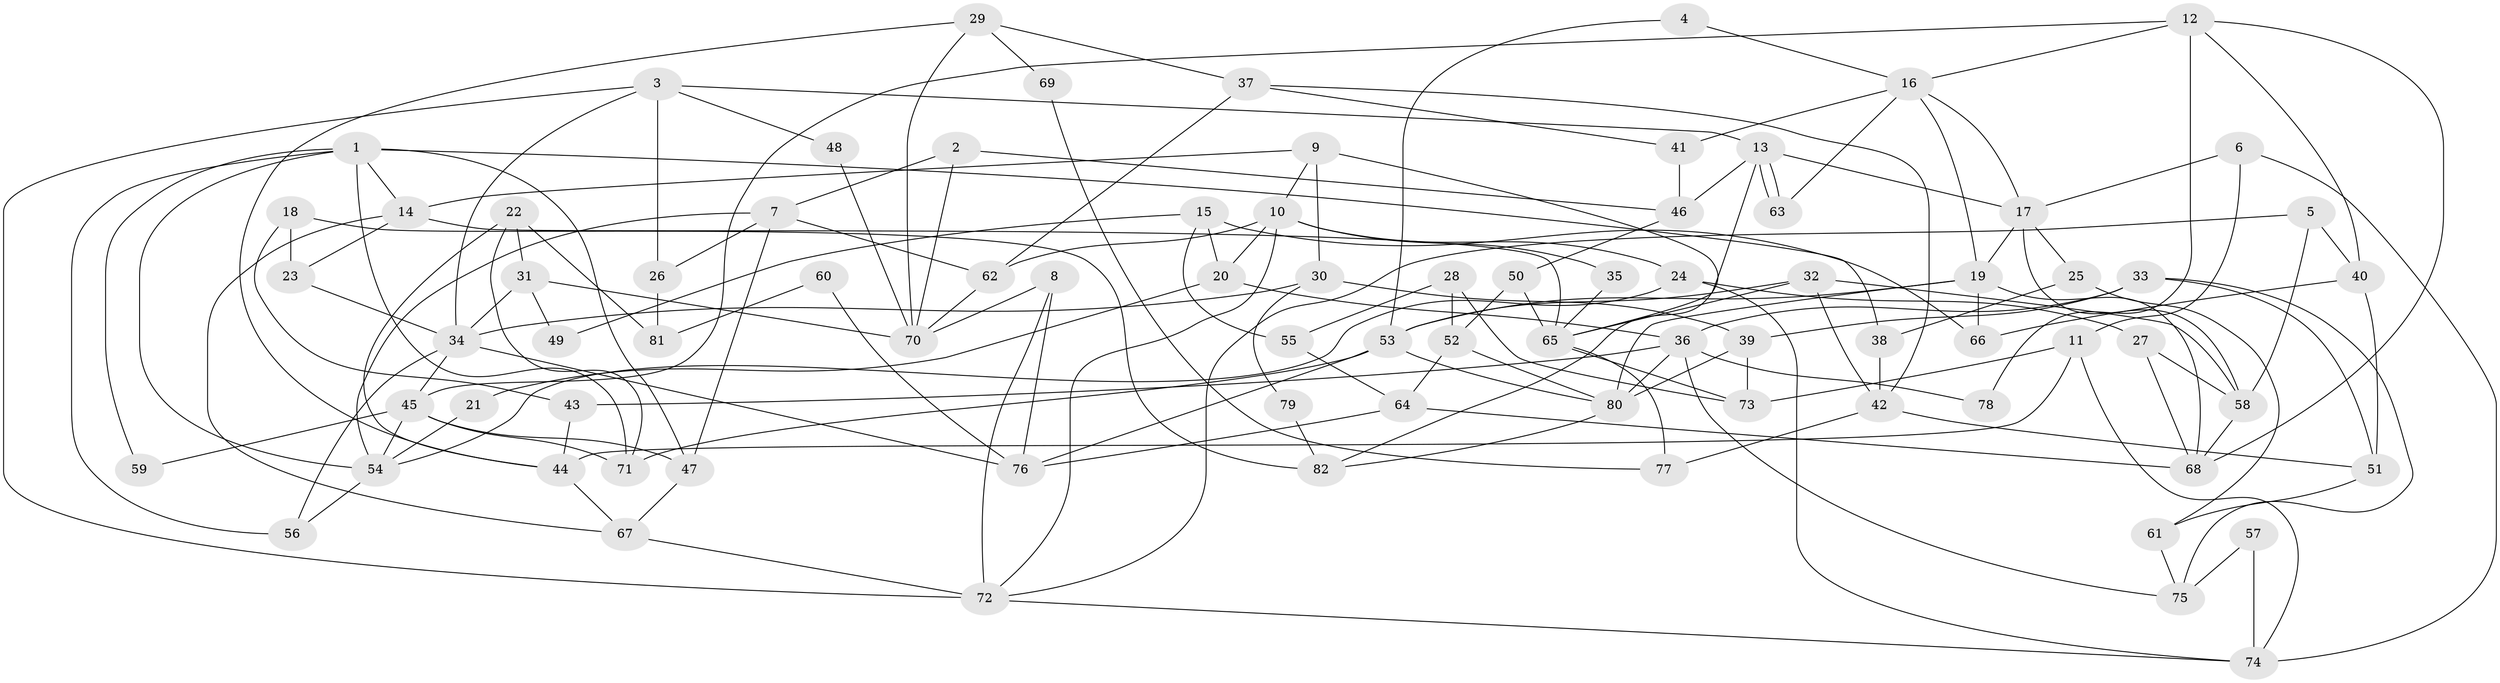// Generated by graph-tools (version 1.1) at 2025/52/03/09/25 04:52:01]
// undirected, 82 vertices, 164 edges
graph export_dot {
graph [start="1"]
  node [color=gray90,style=filled];
  1;
  2;
  3;
  4;
  5;
  6;
  7;
  8;
  9;
  10;
  11;
  12;
  13;
  14;
  15;
  16;
  17;
  18;
  19;
  20;
  21;
  22;
  23;
  24;
  25;
  26;
  27;
  28;
  29;
  30;
  31;
  32;
  33;
  34;
  35;
  36;
  37;
  38;
  39;
  40;
  41;
  42;
  43;
  44;
  45;
  46;
  47;
  48;
  49;
  50;
  51;
  52;
  53;
  54;
  55;
  56;
  57;
  58;
  59;
  60;
  61;
  62;
  63;
  64;
  65;
  66;
  67;
  68;
  69;
  70;
  71;
  72;
  73;
  74;
  75;
  76;
  77;
  78;
  79;
  80;
  81;
  82;
  1 -- 54;
  1 -- 14;
  1 -- 38;
  1 -- 47;
  1 -- 56;
  1 -- 59;
  1 -- 71;
  2 -- 70;
  2 -- 46;
  2 -- 7;
  3 -- 34;
  3 -- 13;
  3 -- 26;
  3 -- 48;
  3 -- 72;
  4 -- 53;
  4 -- 16;
  5 -- 72;
  5 -- 58;
  5 -- 40;
  6 -- 17;
  6 -- 74;
  6 -- 11;
  7 -- 47;
  7 -- 26;
  7 -- 54;
  7 -- 62;
  8 -- 76;
  8 -- 72;
  8 -- 70;
  9 -- 14;
  9 -- 10;
  9 -- 30;
  9 -- 82;
  10 -- 62;
  10 -- 72;
  10 -- 20;
  10 -- 24;
  10 -- 35;
  11 -- 73;
  11 -- 44;
  11 -- 74;
  12 -- 16;
  12 -- 45;
  12 -- 40;
  12 -- 68;
  12 -- 78;
  13 -- 17;
  13 -- 63;
  13 -- 63;
  13 -- 46;
  13 -- 65;
  14 -- 65;
  14 -- 23;
  14 -- 67;
  15 -- 66;
  15 -- 20;
  15 -- 49;
  15 -- 55;
  16 -- 17;
  16 -- 19;
  16 -- 41;
  16 -- 63;
  17 -- 58;
  17 -- 19;
  17 -- 25;
  18 -- 43;
  18 -- 82;
  18 -- 23;
  19 -- 68;
  19 -- 53;
  19 -- 66;
  19 -- 80;
  20 -- 36;
  20 -- 21;
  21 -- 54;
  22 -- 31;
  22 -- 44;
  22 -- 71;
  22 -- 81;
  23 -- 34;
  24 -- 54;
  24 -- 27;
  24 -- 74;
  25 -- 38;
  25 -- 61;
  26 -- 81;
  27 -- 58;
  27 -- 68;
  28 -- 52;
  28 -- 55;
  28 -- 73;
  29 -- 37;
  29 -- 44;
  29 -- 69;
  29 -- 70;
  30 -- 34;
  30 -- 39;
  30 -- 79;
  31 -- 70;
  31 -- 34;
  31 -- 49;
  32 -- 42;
  32 -- 65;
  32 -- 53;
  32 -- 58;
  33 -- 39;
  33 -- 51;
  33 -- 36;
  33 -- 75;
  34 -- 56;
  34 -- 45;
  34 -- 76;
  35 -- 65;
  36 -- 80;
  36 -- 43;
  36 -- 75;
  36 -- 78;
  37 -- 62;
  37 -- 41;
  37 -- 42;
  38 -- 42;
  39 -- 80;
  39 -- 73;
  40 -- 51;
  40 -- 66;
  41 -- 46;
  42 -- 51;
  42 -- 77;
  43 -- 44;
  44 -- 67;
  45 -- 71;
  45 -- 47;
  45 -- 54;
  45 -- 59;
  46 -- 50;
  47 -- 67;
  48 -- 70;
  50 -- 52;
  50 -- 65;
  51 -- 61;
  52 -- 80;
  52 -- 64;
  53 -- 71;
  53 -- 76;
  53 -- 80;
  54 -- 56;
  55 -- 64;
  57 -- 74;
  57 -- 75;
  58 -- 68;
  60 -- 81;
  60 -- 76;
  61 -- 75;
  62 -- 70;
  64 -- 76;
  64 -- 68;
  65 -- 73;
  65 -- 77;
  67 -- 72;
  69 -- 77;
  72 -- 74;
  79 -- 82;
  80 -- 82;
}
